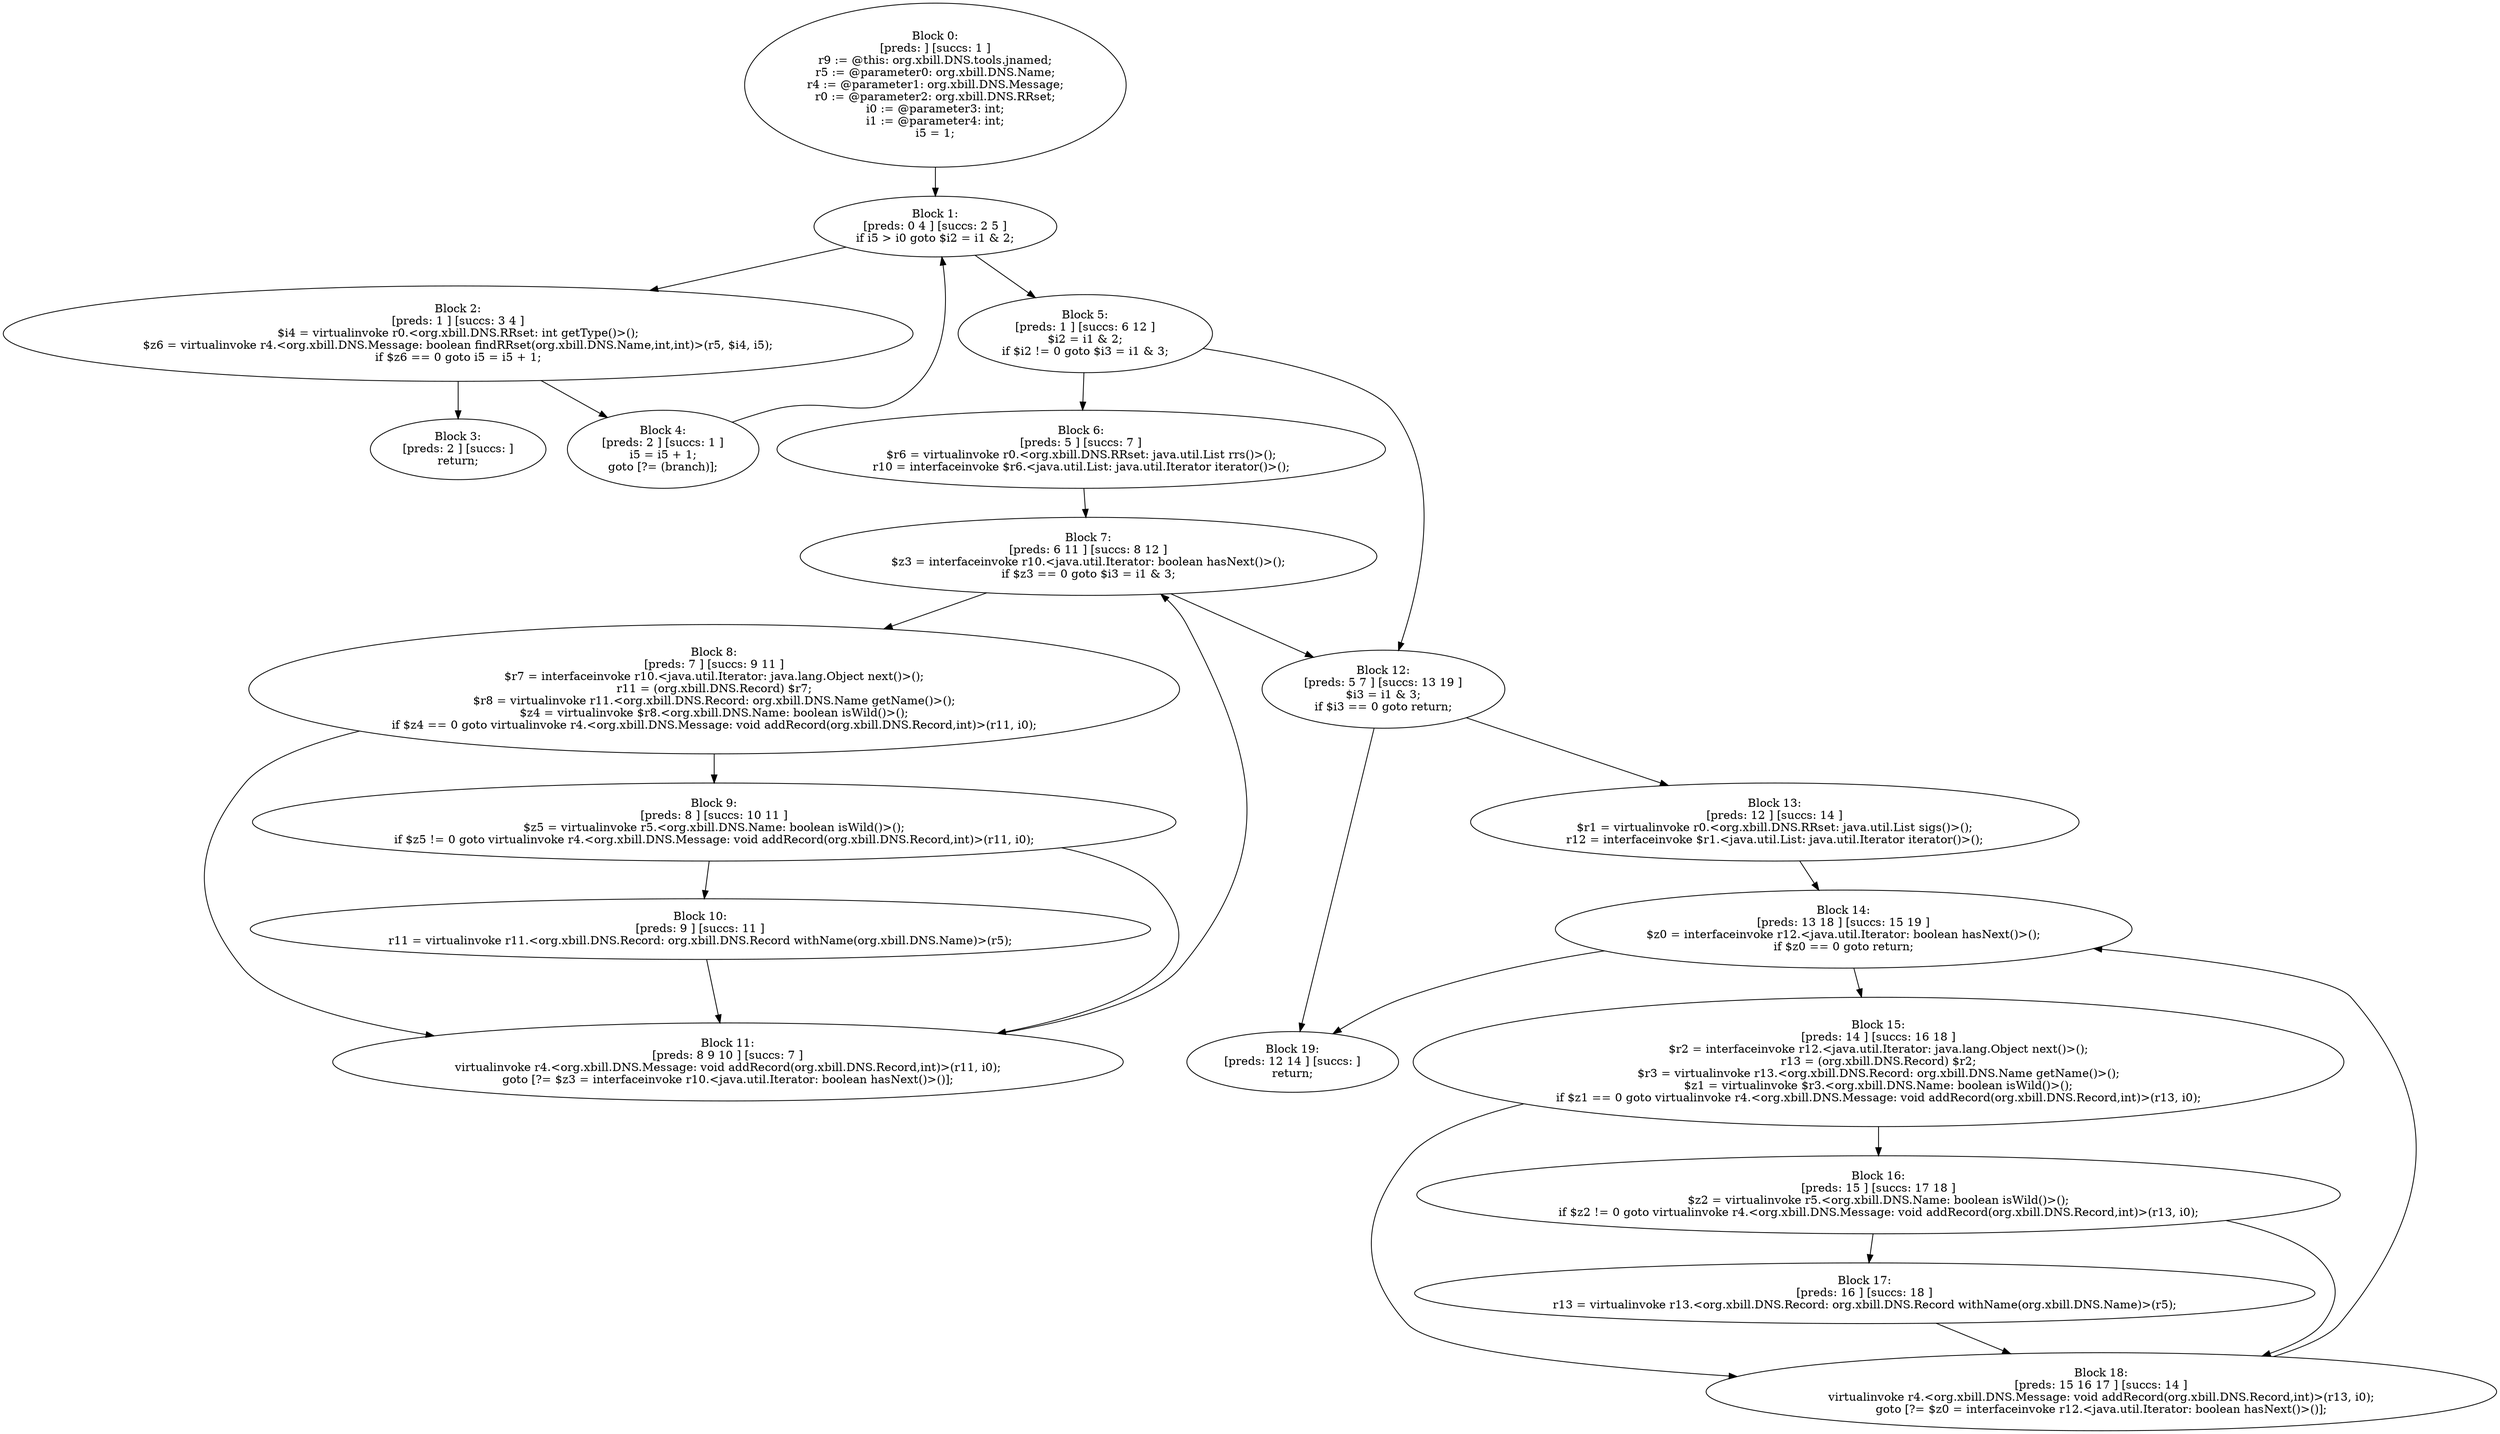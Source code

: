 digraph "unitGraph" {
    "Block 0:
[preds: ] [succs: 1 ]
r9 := @this: org.xbill.DNS.tools.jnamed;
r5 := @parameter0: org.xbill.DNS.Name;
r4 := @parameter1: org.xbill.DNS.Message;
r0 := @parameter2: org.xbill.DNS.RRset;
i0 := @parameter3: int;
i1 := @parameter4: int;
i5 = 1;
"
    "Block 1:
[preds: 0 4 ] [succs: 2 5 ]
if i5 > i0 goto $i2 = i1 & 2;
"
    "Block 2:
[preds: 1 ] [succs: 3 4 ]
$i4 = virtualinvoke r0.<org.xbill.DNS.RRset: int getType()>();
$z6 = virtualinvoke r4.<org.xbill.DNS.Message: boolean findRRset(org.xbill.DNS.Name,int,int)>(r5, $i4, i5);
if $z6 == 0 goto i5 = i5 + 1;
"
    "Block 3:
[preds: 2 ] [succs: ]
return;
"
    "Block 4:
[preds: 2 ] [succs: 1 ]
i5 = i5 + 1;
goto [?= (branch)];
"
    "Block 5:
[preds: 1 ] [succs: 6 12 ]
$i2 = i1 & 2;
if $i2 != 0 goto $i3 = i1 & 3;
"
    "Block 6:
[preds: 5 ] [succs: 7 ]
$r6 = virtualinvoke r0.<org.xbill.DNS.RRset: java.util.List rrs()>();
r10 = interfaceinvoke $r6.<java.util.List: java.util.Iterator iterator()>();
"
    "Block 7:
[preds: 6 11 ] [succs: 8 12 ]
$z3 = interfaceinvoke r10.<java.util.Iterator: boolean hasNext()>();
if $z3 == 0 goto $i3 = i1 & 3;
"
    "Block 8:
[preds: 7 ] [succs: 9 11 ]
$r7 = interfaceinvoke r10.<java.util.Iterator: java.lang.Object next()>();
r11 = (org.xbill.DNS.Record) $r7;
$r8 = virtualinvoke r11.<org.xbill.DNS.Record: org.xbill.DNS.Name getName()>();
$z4 = virtualinvoke $r8.<org.xbill.DNS.Name: boolean isWild()>();
if $z4 == 0 goto virtualinvoke r4.<org.xbill.DNS.Message: void addRecord(org.xbill.DNS.Record,int)>(r11, i0);
"
    "Block 9:
[preds: 8 ] [succs: 10 11 ]
$z5 = virtualinvoke r5.<org.xbill.DNS.Name: boolean isWild()>();
if $z5 != 0 goto virtualinvoke r4.<org.xbill.DNS.Message: void addRecord(org.xbill.DNS.Record,int)>(r11, i0);
"
    "Block 10:
[preds: 9 ] [succs: 11 ]
r11 = virtualinvoke r11.<org.xbill.DNS.Record: org.xbill.DNS.Record withName(org.xbill.DNS.Name)>(r5);
"
    "Block 11:
[preds: 8 9 10 ] [succs: 7 ]
virtualinvoke r4.<org.xbill.DNS.Message: void addRecord(org.xbill.DNS.Record,int)>(r11, i0);
goto [?= $z3 = interfaceinvoke r10.<java.util.Iterator: boolean hasNext()>()];
"
    "Block 12:
[preds: 5 7 ] [succs: 13 19 ]
$i3 = i1 & 3;
if $i3 == 0 goto return;
"
    "Block 13:
[preds: 12 ] [succs: 14 ]
$r1 = virtualinvoke r0.<org.xbill.DNS.RRset: java.util.List sigs()>();
r12 = interfaceinvoke $r1.<java.util.List: java.util.Iterator iterator()>();
"
    "Block 14:
[preds: 13 18 ] [succs: 15 19 ]
$z0 = interfaceinvoke r12.<java.util.Iterator: boolean hasNext()>();
if $z0 == 0 goto return;
"
    "Block 15:
[preds: 14 ] [succs: 16 18 ]
$r2 = interfaceinvoke r12.<java.util.Iterator: java.lang.Object next()>();
r13 = (org.xbill.DNS.Record) $r2;
$r3 = virtualinvoke r13.<org.xbill.DNS.Record: org.xbill.DNS.Name getName()>();
$z1 = virtualinvoke $r3.<org.xbill.DNS.Name: boolean isWild()>();
if $z1 == 0 goto virtualinvoke r4.<org.xbill.DNS.Message: void addRecord(org.xbill.DNS.Record,int)>(r13, i0);
"
    "Block 16:
[preds: 15 ] [succs: 17 18 ]
$z2 = virtualinvoke r5.<org.xbill.DNS.Name: boolean isWild()>();
if $z2 != 0 goto virtualinvoke r4.<org.xbill.DNS.Message: void addRecord(org.xbill.DNS.Record,int)>(r13, i0);
"
    "Block 17:
[preds: 16 ] [succs: 18 ]
r13 = virtualinvoke r13.<org.xbill.DNS.Record: org.xbill.DNS.Record withName(org.xbill.DNS.Name)>(r5);
"
    "Block 18:
[preds: 15 16 17 ] [succs: 14 ]
virtualinvoke r4.<org.xbill.DNS.Message: void addRecord(org.xbill.DNS.Record,int)>(r13, i0);
goto [?= $z0 = interfaceinvoke r12.<java.util.Iterator: boolean hasNext()>()];
"
    "Block 19:
[preds: 12 14 ] [succs: ]
return;
"
    "Block 0:
[preds: ] [succs: 1 ]
r9 := @this: org.xbill.DNS.tools.jnamed;
r5 := @parameter0: org.xbill.DNS.Name;
r4 := @parameter1: org.xbill.DNS.Message;
r0 := @parameter2: org.xbill.DNS.RRset;
i0 := @parameter3: int;
i1 := @parameter4: int;
i5 = 1;
"->"Block 1:
[preds: 0 4 ] [succs: 2 5 ]
if i5 > i0 goto $i2 = i1 & 2;
";
    "Block 1:
[preds: 0 4 ] [succs: 2 5 ]
if i5 > i0 goto $i2 = i1 & 2;
"->"Block 2:
[preds: 1 ] [succs: 3 4 ]
$i4 = virtualinvoke r0.<org.xbill.DNS.RRset: int getType()>();
$z6 = virtualinvoke r4.<org.xbill.DNS.Message: boolean findRRset(org.xbill.DNS.Name,int,int)>(r5, $i4, i5);
if $z6 == 0 goto i5 = i5 + 1;
";
    "Block 1:
[preds: 0 4 ] [succs: 2 5 ]
if i5 > i0 goto $i2 = i1 & 2;
"->"Block 5:
[preds: 1 ] [succs: 6 12 ]
$i2 = i1 & 2;
if $i2 != 0 goto $i3 = i1 & 3;
";
    "Block 2:
[preds: 1 ] [succs: 3 4 ]
$i4 = virtualinvoke r0.<org.xbill.DNS.RRset: int getType()>();
$z6 = virtualinvoke r4.<org.xbill.DNS.Message: boolean findRRset(org.xbill.DNS.Name,int,int)>(r5, $i4, i5);
if $z6 == 0 goto i5 = i5 + 1;
"->"Block 3:
[preds: 2 ] [succs: ]
return;
";
    "Block 2:
[preds: 1 ] [succs: 3 4 ]
$i4 = virtualinvoke r0.<org.xbill.DNS.RRset: int getType()>();
$z6 = virtualinvoke r4.<org.xbill.DNS.Message: boolean findRRset(org.xbill.DNS.Name,int,int)>(r5, $i4, i5);
if $z6 == 0 goto i5 = i5 + 1;
"->"Block 4:
[preds: 2 ] [succs: 1 ]
i5 = i5 + 1;
goto [?= (branch)];
";
    "Block 4:
[preds: 2 ] [succs: 1 ]
i5 = i5 + 1;
goto [?= (branch)];
"->"Block 1:
[preds: 0 4 ] [succs: 2 5 ]
if i5 > i0 goto $i2 = i1 & 2;
";
    "Block 5:
[preds: 1 ] [succs: 6 12 ]
$i2 = i1 & 2;
if $i2 != 0 goto $i3 = i1 & 3;
"->"Block 6:
[preds: 5 ] [succs: 7 ]
$r6 = virtualinvoke r0.<org.xbill.DNS.RRset: java.util.List rrs()>();
r10 = interfaceinvoke $r6.<java.util.List: java.util.Iterator iterator()>();
";
    "Block 5:
[preds: 1 ] [succs: 6 12 ]
$i2 = i1 & 2;
if $i2 != 0 goto $i3 = i1 & 3;
"->"Block 12:
[preds: 5 7 ] [succs: 13 19 ]
$i3 = i1 & 3;
if $i3 == 0 goto return;
";
    "Block 6:
[preds: 5 ] [succs: 7 ]
$r6 = virtualinvoke r0.<org.xbill.DNS.RRset: java.util.List rrs()>();
r10 = interfaceinvoke $r6.<java.util.List: java.util.Iterator iterator()>();
"->"Block 7:
[preds: 6 11 ] [succs: 8 12 ]
$z3 = interfaceinvoke r10.<java.util.Iterator: boolean hasNext()>();
if $z3 == 0 goto $i3 = i1 & 3;
";
    "Block 7:
[preds: 6 11 ] [succs: 8 12 ]
$z3 = interfaceinvoke r10.<java.util.Iterator: boolean hasNext()>();
if $z3 == 0 goto $i3 = i1 & 3;
"->"Block 8:
[preds: 7 ] [succs: 9 11 ]
$r7 = interfaceinvoke r10.<java.util.Iterator: java.lang.Object next()>();
r11 = (org.xbill.DNS.Record) $r7;
$r8 = virtualinvoke r11.<org.xbill.DNS.Record: org.xbill.DNS.Name getName()>();
$z4 = virtualinvoke $r8.<org.xbill.DNS.Name: boolean isWild()>();
if $z4 == 0 goto virtualinvoke r4.<org.xbill.DNS.Message: void addRecord(org.xbill.DNS.Record,int)>(r11, i0);
";
    "Block 7:
[preds: 6 11 ] [succs: 8 12 ]
$z3 = interfaceinvoke r10.<java.util.Iterator: boolean hasNext()>();
if $z3 == 0 goto $i3 = i1 & 3;
"->"Block 12:
[preds: 5 7 ] [succs: 13 19 ]
$i3 = i1 & 3;
if $i3 == 0 goto return;
";
    "Block 8:
[preds: 7 ] [succs: 9 11 ]
$r7 = interfaceinvoke r10.<java.util.Iterator: java.lang.Object next()>();
r11 = (org.xbill.DNS.Record) $r7;
$r8 = virtualinvoke r11.<org.xbill.DNS.Record: org.xbill.DNS.Name getName()>();
$z4 = virtualinvoke $r8.<org.xbill.DNS.Name: boolean isWild()>();
if $z4 == 0 goto virtualinvoke r4.<org.xbill.DNS.Message: void addRecord(org.xbill.DNS.Record,int)>(r11, i0);
"->"Block 9:
[preds: 8 ] [succs: 10 11 ]
$z5 = virtualinvoke r5.<org.xbill.DNS.Name: boolean isWild()>();
if $z5 != 0 goto virtualinvoke r4.<org.xbill.DNS.Message: void addRecord(org.xbill.DNS.Record,int)>(r11, i0);
";
    "Block 8:
[preds: 7 ] [succs: 9 11 ]
$r7 = interfaceinvoke r10.<java.util.Iterator: java.lang.Object next()>();
r11 = (org.xbill.DNS.Record) $r7;
$r8 = virtualinvoke r11.<org.xbill.DNS.Record: org.xbill.DNS.Name getName()>();
$z4 = virtualinvoke $r8.<org.xbill.DNS.Name: boolean isWild()>();
if $z4 == 0 goto virtualinvoke r4.<org.xbill.DNS.Message: void addRecord(org.xbill.DNS.Record,int)>(r11, i0);
"->"Block 11:
[preds: 8 9 10 ] [succs: 7 ]
virtualinvoke r4.<org.xbill.DNS.Message: void addRecord(org.xbill.DNS.Record,int)>(r11, i0);
goto [?= $z3 = interfaceinvoke r10.<java.util.Iterator: boolean hasNext()>()];
";
    "Block 9:
[preds: 8 ] [succs: 10 11 ]
$z5 = virtualinvoke r5.<org.xbill.DNS.Name: boolean isWild()>();
if $z5 != 0 goto virtualinvoke r4.<org.xbill.DNS.Message: void addRecord(org.xbill.DNS.Record,int)>(r11, i0);
"->"Block 10:
[preds: 9 ] [succs: 11 ]
r11 = virtualinvoke r11.<org.xbill.DNS.Record: org.xbill.DNS.Record withName(org.xbill.DNS.Name)>(r5);
";
    "Block 9:
[preds: 8 ] [succs: 10 11 ]
$z5 = virtualinvoke r5.<org.xbill.DNS.Name: boolean isWild()>();
if $z5 != 0 goto virtualinvoke r4.<org.xbill.DNS.Message: void addRecord(org.xbill.DNS.Record,int)>(r11, i0);
"->"Block 11:
[preds: 8 9 10 ] [succs: 7 ]
virtualinvoke r4.<org.xbill.DNS.Message: void addRecord(org.xbill.DNS.Record,int)>(r11, i0);
goto [?= $z3 = interfaceinvoke r10.<java.util.Iterator: boolean hasNext()>()];
";
    "Block 10:
[preds: 9 ] [succs: 11 ]
r11 = virtualinvoke r11.<org.xbill.DNS.Record: org.xbill.DNS.Record withName(org.xbill.DNS.Name)>(r5);
"->"Block 11:
[preds: 8 9 10 ] [succs: 7 ]
virtualinvoke r4.<org.xbill.DNS.Message: void addRecord(org.xbill.DNS.Record,int)>(r11, i0);
goto [?= $z3 = interfaceinvoke r10.<java.util.Iterator: boolean hasNext()>()];
";
    "Block 11:
[preds: 8 9 10 ] [succs: 7 ]
virtualinvoke r4.<org.xbill.DNS.Message: void addRecord(org.xbill.DNS.Record,int)>(r11, i0);
goto [?= $z3 = interfaceinvoke r10.<java.util.Iterator: boolean hasNext()>()];
"->"Block 7:
[preds: 6 11 ] [succs: 8 12 ]
$z3 = interfaceinvoke r10.<java.util.Iterator: boolean hasNext()>();
if $z3 == 0 goto $i3 = i1 & 3;
";
    "Block 12:
[preds: 5 7 ] [succs: 13 19 ]
$i3 = i1 & 3;
if $i3 == 0 goto return;
"->"Block 13:
[preds: 12 ] [succs: 14 ]
$r1 = virtualinvoke r0.<org.xbill.DNS.RRset: java.util.List sigs()>();
r12 = interfaceinvoke $r1.<java.util.List: java.util.Iterator iterator()>();
";
    "Block 12:
[preds: 5 7 ] [succs: 13 19 ]
$i3 = i1 & 3;
if $i3 == 0 goto return;
"->"Block 19:
[preds: 12 14 ] [succs: ]
return;
";
    "Block 13:
[preds: 12 ] [succs: 14 ]
$r1 = virtualinvoke r0.<org.xbill.DNS.RRset: java.util.List sigs()>();
r12 = interfaceinvoke $r1.<java.util.List: java.util.Iterator iterator()>();
"->"Block 14:
[preds: 13 18 ] [succs: 15 19 ]
$z0 = interfaceinvoke r12.<java.util.Iterator: boolean hasNext()>();
if $z0 == 0 goto return;
";
    "Block 14:
[preds: 13 18 ] [succs: 15 19 ]
$z0 = interfaceinvoke r12.<java.util.Iterator: boolean hasNext()>();
if $z0 == 0 goto return;
"->"Block 15:
[preds: 14 ] [succs: 16 18 ]
$r2 = interfaceinvoke r12.<java.util.Iterator: java.lang.Object next()>();
r13 = (org.xbill.DNS.Record) $r2;
$r3 = virtualinvoke r13.<org.xbill.DNS.Record: org.xbill.DNS.Name getName()>();
$z1 = virtualinvoke $r3.<org.xbill.DNS.Name: boolean isWild()>();
if $z1 == 0 goto virtualinvoke r4.<org.xbill.DNS.Message: void addRecord(org.xbill.DNS.Record,int)>(r13, i0);
";
    "Block 14:
[preds: 13 18 ] [succs: 15 19 ]
$z0 = interfaceinvoke r12.<java.util.Iterator: boolean hasNext()>();
if $z0 == 0 goto return;
"->"Block 19:
[preds: 12 14 ] [succs: ]
return;
";
    "Block 15:
[preds: 14 ] [succs: 16 18 ]
$r2 = interfaceinvoke r12.<java.util.Iterator: java.lang.Object next()>();
r13 = (org.xbill.DNS.Record) $r2;
$r3 = virtualinvoke r13.<org.xbill.DNS.Record: org.xbill.DNS.Name getName()>();
$z1 = virtualinvoke $r3.<org.xbill.DNS.Name: boolean isWild()>();
if $z1 == 0 goto virtualinvoke r4.<org.xbill.DNS.Message: void addRecord(org.xbill.DNS.Record,int)>(r13, i0);
"->"Block 16:
[preds: 15 ] [succs: 17 18 ]
$z2 = virtualinvoke r5.<org.xbill.DNS.Name: boolean isWild()>();
if $z2 != 0 goto virtualinvoke r4.<org.xbill.DNS.Message: void addRecord(org.xbill.DNS.Record,int)>(r13, i0);
";
    "Block 15:
[preds: 14 ] [succs: 16 18 ]
$r2 = interfaceinvoke r12.<java.util.Iterator: java.lang.Object next()>();
r13 = (org.xbill.DNS.Record) $r2;
$r3 = virtualinvoke r13.<org.xbill.DNS.Record: org.xbill.DNS.Name getName()>();
$z1 = virtualinvoke $r3.<org.xbill.DNS.Name: boolean isWild()>();
if $z1 == 0 goto virtualinvoke r4.<org.xbill.DNS.Message: void addRecord(org.xbill.DNS.Record,int)>(r13, i0);
"->"Block 18:
[preds: 15 16 17 ] [succs: 14 ]
virtualinvoke r4.<org.xbill.DNS.Message: void addRecord(org.xbill.DNS.Record,int)>(r13, i0);
goto [?= $z0 = interfaceinvoke r12.<java.util.Iterator: boolean hasNext()>()];
";
    "Block 16:
[preds: 15 ] [succs: 17 18 ]
$z2 = virtualinvoke r5.<org.xbill.DNS.Name: boolean isWild()>();
if $z2 != 0 goto virtualinvoke r4.<org.xbill.DNS.Message: void addRecord(org.xbill.DNS.Record,int)>(r13, i0);
"->"Block 17:
[preds: 16 ] [succs: 18 ]
r13 = virtualinvoke r13.<org.xbill.DNS.Record: org.xbill.DNS.Record withName(org.xbill.DNS.Name)>(r5);
";
    "Block 16:
[preds: 15 ] [succs: 17 18 ]
$z2 = virtualinvoke r5.<org.xbill.DNS.Name: boolean isWild()>();
if $z2 != 0 goto virtualinvoke r4.<org.xbill.DNS.Message: void addRecord(org.xbill.DNS.Record,int)>(r13, i0);
"->"Block 18:
[preds: 15 16 17 ] [succs: 14 ]
virtualinvoke r4.<org.xbill.DNS.Message: void addRecord(org.xbill.DNS.Record,int)>(r13, i0);
goto [?= $z0 = interfaceinvoke r12.<java.util.Iterator: boolean hasNext()>()];
";
    "Block 17:
[preds: 16 ] [succs: 18 ]
r13 = virtualinvoke r13.<org.xbill.DNS.Record: org.xbill.DNS.Record withName(org.xbill.DNS.Name)>(r5);
"->"Block 18:
[preds: 15 16 17 ] [succs: 14 ]
virtualinvoke r4.<org.xbill.DNS.Message: void addRecord(org.xbill.DNS.Record,int)>(r13, i0);
goto [?= $z0 = interfaceinvoke r12.<java.util.Iterator: boolean hasNext()>()];
";
    "Block 18:
[preds: 15 16 17 ] [succs: 14 ]
virtualinvoke r4.<org.xbill.DNS.Message: void addRecord(org.xbill.DNS.Record,int)>(r13, i0);
goto [?= $z0 = interfaceinvoke r12.<java.util.Iterator: boolean hasNext()>()];
"->"Block 14:
[preds: 13 18 ] [succs: 15 19 ]
$z0 = interfaceinvoke r12.<java.util.Iterator: boolean hasNext()>();
if $z0 == 0 goto return;
";
}
